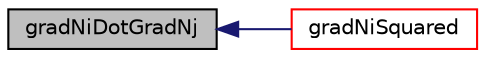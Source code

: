 digraph "gradNiDotGradNj"
{
  bgcolor="transparent";
  edge [fontname="Helvetica",fontsize="10",labelfontname="Helvetica",labelfontsize="10"];
  node [fontname="Helvetica",fontsize="10",shape=record];
  rankdir="LR";
  Node1 [label="gradNiDotGradNj",height=0.2,width=0.4,color="black", fillcolor="grey75", style="filled", fontcolor="black"];
  Node1 -> Node2 [dir="back",color="midnightblue",fontsize="10",style="solid",fontname="Helvetica"];
  Node2 [label="gradNiSquared",height=0.2,width=0.4,color="red",URL="$a02660.html#a2e63ab8c2f964c080268c90524b253b2",tooltip="Fill buffer with shape function products. "];
}
